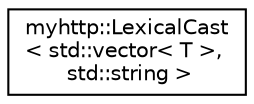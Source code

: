 digraph "Graphical Class Hierarchy"
{
 // LATEX_PDF_SIZE
  edge [fontname="Helvetica",fontsize="10",labelfontname="Helvetica",labelfontsize="10"];
  node [fontname="Helvetica",fontsize="10",shape=record];
  rankdir="LR";
  Node0 [label="myhttp::LexicalCast\l\< std::vector\< T \>,\l std::string \>",height=0.2,width=0.4,color="black", fillcolor="white", style="filled",URL="$classmyhttp_1_1LexicalCast_3_01std_1_1vector_3_01T_01_4_00_01std_1_1string_01_4.html",tooltip="类型转换模板类片特化(std::vector<T> 转换成 YAML String)"];
}
